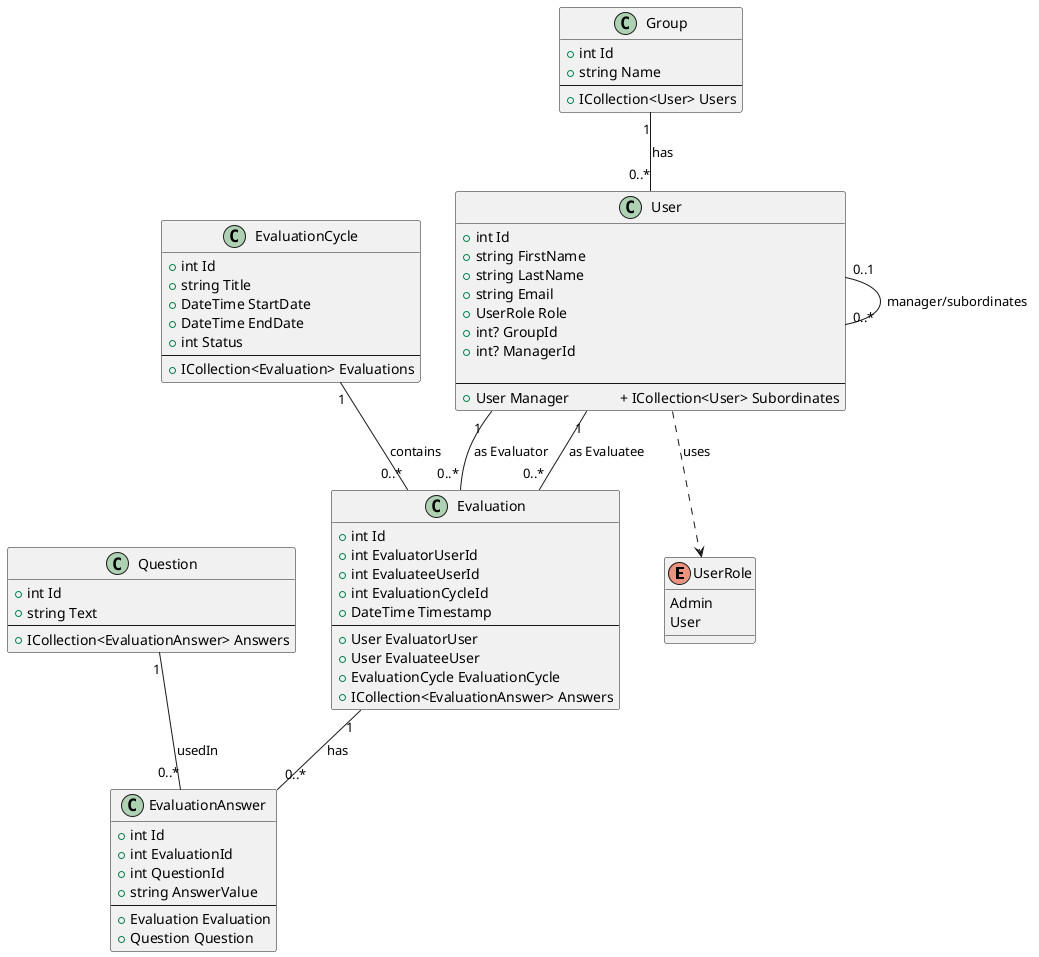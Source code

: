 @startuml
'===========================================================
' Ορισμός Enum κλάσης για ρόλους
'===========================================================
enum UserRole {
  Admin
  User
}

'===========================================================
' Κλάσεις
'===========================================================
class User {
  + int Id
  + string FirstName
  + string LastName
  + string Email
  + UserRole Role
  + int? GroupId
  + int? ManagerId

  --
  + User Manager              + ICollection<User> Subordinates
}
class Group {
  + int Id
  + string Name
  --
  + ICollection<User> Users
}

class EvaluationCycle {
  + int Id
  + string Title
  + DateTime StartDate
  + DateTime EndDate
  + int Status
  --
  + ICollection<Evaluation> Evaluations
}

class Question {
  + int Id
  + string Text
  --
  + ICollection<EvaluationAnswer> Answers
}

class Evaluation {
  + int Id
  + int EvaluatorUserId
  + int EvaluateeUserId
  + int EvaluationCycleId
  + DateTime Timestamp
  --
  + User EvaluatorUser
  + User EvaluateeUser
  + EvaluationCycle EvaluationCycle
  + ICollection<EvaluationAnswer> Answers
}

class EvaluationAnswer {
  + int Id
  + int EvaluationId
  + int QuestionId
  + string AnswerValue
  --
  + Evaluation Evaluation
  + Question Question
}

'===========================================================
' Συσχετίσεις (Relationships)
'===========================================================

' Ένας User χρησιμοποιεί UserRole
User ..> UserRole : uses

' Ένα Group έχει πολλούς Users
Group "1" -- "0..*" User : has

' Συσχέτιση manager μεταξύ χρηστών:
' Ένας User μπορεί να έχει 0 ή 1 Manager (ο οποίος είναι επίσης User)
User "0..1" -- "0..*" User : manager/subordinates

' Ένας User μπορεί να κάνει πολλές Evaluations (ως Evaluator)
' και να δεχτεί πολλές Evaluations (ως Evaluatee)
User "1" -- "0..*" Evaluation : as Evaluator
User "1" -- "0..*" Evaluation : as Evaluatee

' Ένας EvaluationCycle περιέχει πολλές Evaluations
EvaluationCycle "1" -- "0..*" Evaluation : contains

' Κάθε Evaluation συνδέεται με πολλά EvaluationAnswer
Evaluation "1" -- "0..*" EvaluationAnswer : has

' Μία Question μπορεί να είναι μέρος πολλών EvaluationAnswer
Question "1" -- "0..*" EvaluationAnswer : usedIn
@enduml